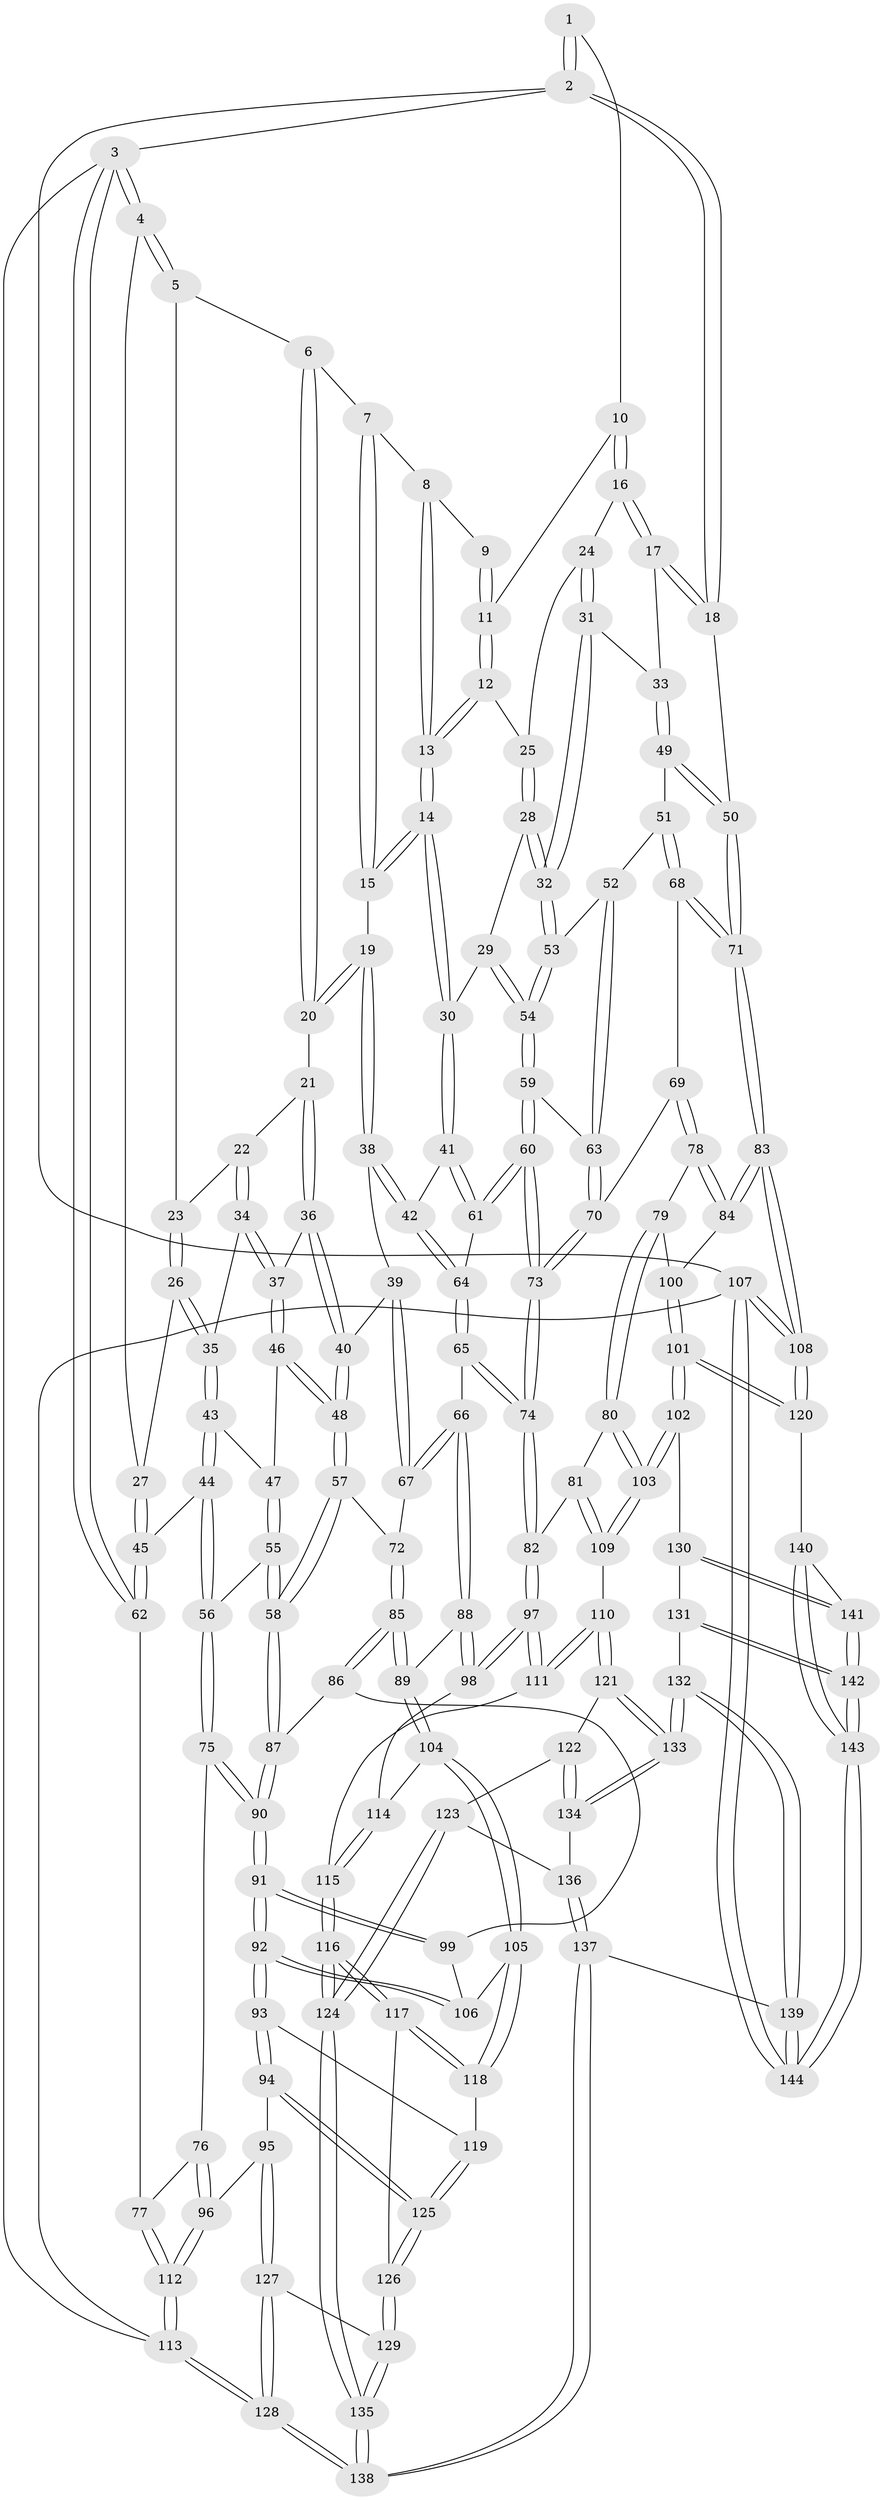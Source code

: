 // Generated by graph-tools (version 1.1) at 2025/27/03/09/25 03:27:09]
// undirected, 144 vertices, 357 edges
graph export_dot {
graph [start="1"]
  node [color=gray90,style=filled];
  1 [pos="+0.8505438963672277+0"];
  2 [pos="+1+0"];
  3 [pos="+0+0"];
  4 [pos="+0+0"];
  5 [pos="+0.14220493829811823+0"];
  6 [pos="+0.45402911251040706+0"];
  7 [pos="+0.5503691337616147+0"];
  8 [pos="+0.7209777350065358+0"];
  9 [pos="+0.7638337044433865+0"];
  10 [pos="+0.8752183894255325+0"];
  11 [pos="+0.7870873466536414+0.05333023091439723"];
  12 [pos="+0.7826285222334344+0.06906607052015487"];
  13 [pos="+0.7223437290382948+0.07145497816008912"];
  14 [pos="+0.661934889314548+0.14137967730953346"];
  15 [pos="+0.6162663104345104+0.04482030693350498"];
  16 [pos="+0.8983981359981213+0.05667948648272303"];
  17 [pos="+0.9137444097128504+0.06869027507063986"];
  18 [pos="+1+0.07567764152366079"];
  19 [pos="+0.4502108490484206+0.09488518372696138"];
  20 [pos="+0.43411215122946606+0.07049821378053117"];
  21 [pos="+0.30680542616074874+0.11694272924895899"];
  22 [pos="+0.264529971982411+0.08662623951441369"];
  23 [pos="+0.19589062037841745+0"];
  24 [pos="+0.8391252338663905+0.08649620926971106"];
  25 [pos="+0.8099823295787355+0.08152934102863789"];
  26 [pos="+0.12461045540119003+0.1415149589970966"];
  27 [pos="+0.12000945783499921+0.13981998361023748"];
  28 [pos="+0.7466785439646898+0.19651189628928134"];
  29 [pos="+0.7386866900593786+0.19504397679305327"];
  30 [pos="+0.6566961491385029+0.16756190222155554"];
  31 [pos="+0.8226814406413612+0.19731247294090315"];
  32 [pos="+0.7954585138616308+0.21277288957674723"];
  33 [pos="+0.9189974244699045+0.19372950287668153"];
  34 [pos="+0.17429764803983105+0.1620375174605171"];
  35 [pos="+0.13353657869702992+0.15831754845508697"];
  36 [pos="+0.2958587879307598+0.174780837648976"];
  37 [pos="+0.2270515341520786+0.19677466335894533"];
  38 [pos="+0.510786795049374+0.21218956822054938"];
  39 [pos="+0.49965512886235625+0.22089659702677394"];
  40 [pos="+0.3561616750098893+0.29149535264777865"];
  41 [pos="+0.6566854581256014+0.16756992761051615"];
  42 [pos="+0.5451016100596769+0.21866286141596378"];
  43 [pos="+0.11920179920229888+0.2096469782640361"];
  44 [pos="+0.07753840909663069+0.2618210580868747"];
  45 [pos="+0+0.14600334071152316"];
  46 [pos="+0.2191435164864192+0.23443539401565497"];
  47 [pos="+0.19507664118054488+0.25358476930404933"];
  48 [pos="+0.3366866531469808+0.3231185173197206"];
  49 [pos="+0.9808583161123101+0.24318897449294913"];
  50 [pos="+1+0.27908155414405855"];
  51 [pos="+0.8900215981086094+0.30995198978367394"];
  52 [pos="+0.8225439599188032+0.29473566883314306"];
  53 [pos="+0.8130837628532293+0.2877327656538746"];
  54 [pos="+0.730842775278745+0.3478537819628062"];
  55 [pos="+0.1803103494361129+0.38753419449122123"];
  56 [pos="+0.12109097713566118+0.39086362333516245"];
  57 [pos="+0.33657356985599984+0.3234247100070533"];
  58 [pos="+0.23854108824435746+0.400547785982686"];
  59 [pos="+0.7300736395035762+0.34867676123227087"];
  60 [pos="+0.7208283344201115+0.3577951113501214"];
  61 [pos="+0.7150483897295338+0.35389051824452383"];
  62 [pos="+0+0.1400321870846344"];
  63 [pos="+0.8228869097770225+0.35769118882539513"];
  64 [pos="+0.5890974222170099+0.32861478991200793"];
  65 [pos="+0.5679988974980134+0.4437014587755996"];
  66 [pos="+0.5432887237419112+0.4570066193494069"];
  67 [pos="+0.4730276030794276+0.4297133803424663"];
  68 [pos="+0.8967050808169509+0.3979389253229977"];
  69 [pos="+0.8852267075150525+0.4153255341647427"];
  70 [pos="+0.8289257361999076+0.4116468691643069"];
  71 [pos="+1+0.3121361252863272"];
  72 [pos="+0.43862869358276735+0.430020511106926"];
  73 [pos="+0.738340675443253+0.4458032423755577"];
  74 [pos="+0.718593759730571+0.4893437313207631"];
  75 [pos="+0.09276479531378758+0.4134712361283508"];
  76 [pos="+0.07912537436158135+0.41755433470936404"];
  77 [pos="+0+0.43688205235444466"];
  78 [pos="+0.892640479022895+0.43323967028532717"];
  79 [pos="+0.8949132620768467+0.502160850179855"];
  80 [pos="+0.8186050922943446+0.5590924592060175"];
  81 [pos="+0.7253972574227112+0.5030327942495055"];
  82 [pos="+0.7211500360878339+0.4988018880069071"];
  83 [pos="+1+0.5053342164170772"];
  84 [pos="+1+0.5033330645710475"];
  85 [pos="+0.37009044731192076+0.5292350968603624"];
  86 [pos="+0.2798366475724059+0.4722376944484047"];
  87 [pos="+0.25223322948938937+0.43651306309653154"];
  88 [pos="+0.5252711114525973+0.5443206494962011"];
  89 [pos="+0.3926096459979683+0.5988844706402349"];
  90 [pos="+0.15428051752964553+0.614540144138218"];
  91 [pos="+0.1539876902784433+0.6306858890358007"];
  92 [pos="+0.1514966063262102+0.6548755054582259"];
  93 [pos="+0.13835148131300973+0.6741119800301141"];
  94 [pos="+0.12056461343913355+0.6878577803171492"];
  95 [pos="+0.0923313729856055+0.7006388828425874"];
  96 [pos="+0.024715196919681996+0.6902558770294376"];
  97 [pos="+0.6015225941253933+0.6320186964380945"];
  98 [pos="+0.5920984255934757+0.6254341204525705"];
  99 [pos="+0.26660269235409745+0.5216275976337326"];
  100 [pos="+0.9020191631773318+0.5052296804035908"];
  101 [pos="+1+0.7735647619110992"];
  102 [pos="+0.9269821889637074+0.7646414218108932"];
  103 [pos="+0.8850458769345444+0.7426317282552647"];
  104 [pos="+0.39217549602635077+0.6003990583496223"];
  105 [pos="+0.3695036678969843+0.6227924247371454"];
  106 [pos="+0.2630087924396947+0.6182573386599272"];
  107 [pos="+1+1"];
  108 [pos="+1+0.8036955321832028"];
  109 [pos="+0.7233274080660183+0.7404645992399703"];
  110 [pos="+0.6622073914256542+0.753851537209601"];
  111 [pos="+0.6171103740830725+0.688747967229211"];
  112 [pos="+0+0.6944635252936778"];
  113 [pos="+0+1"];
  114 [pos="+0.4584137871813015+0.6562005405403896"];
  115 [pos="+0.4821068493431418+0.7082165675507812"];
  116 [pos="+0.4376654271552471+0.8349019631133863"];
  117 [pos="+0.42388148220560684+0.8246988305056189"];
  118 [pos="+0.34813254741132815+0.7413311017142037"];
  119 [pos="+0.33229706821381416+0.7437839296881932"];
  120 [pos="+1+0.795760003880774"];
  121 [pos="+0.6607772507399117+0.756433144167545"];
  122 [pos="+0.5194032889156399+0.8389940307945367"];
  123 [pos="+0.5124894290981707+0.8418271040470631"];
  124 [pos="+0.4524889696382026+0.859140228667978"];
  125 [pos="+0.25508771210329145+0.8124177526956591"];
  126 [pos="+0.2520842567445324+0.8532203262376218"];
  127 [pos="+0.12956989938036254+0.8785335688337095"];
  128 [pos="+0+1"];
  129 [pos="+0.22815019550214574+0.9014269101486356"];
  130 [pos="+0.899052322456347+0.8011317366899061"];
  131 [pos="+0.7129267405730815+0.9193162410347571"];
  132 [pos="+0.6917753640632189+0.9094516353843249"];
  133 [pos="+0.6832050039423208+0.8971542540710116"];
  134 [pos="+0.6260552989521507+0.9143544702199162"];
  135 [pos="+0.3935307838419644+1"];
  136 [pos="+0.6031828009653447+0.9347937398744608"];
  137 [pos="+0.4889092458738072+1"];
  138 [pos="+0.3986860985582126+1"];
  139 [pos="+0.535532991277239+1"];
  140 [pos="+0.9081949729173012+0.9690082286048981"];
  141 [pos="+0.8083189254812637+0.9752416127478528"];
  142 [pos="+0.7868704621075995+1"];
  143 [pos="+0.7887940614741366+1"];
  144 [pos="+0.7765170233726152+1"];
  1 -- 2;
  1 -- 2;
  1 -- 10;
  2 -- 3;
  2 -- 18;
  2 -- 18;
  2 -- 107;
  3 -- 4;
  3 -- 4;
  3 -- 62;
  3 -- 62;
  3 -- 113;
  4 -- 5;
  4 -- 5;
  4 -- 27;
  5 -- 6;
  5 -- 23;
  6 -- 7;
  6 -- 20;
  6 -- 20;
  7 -- 8;
  7 -- 15;
  7 -- 15;
  8 -- 9;
  8 -- 13;
  8 -- 13;
  9 -- 11;
  9 -- 11;
  10 -- 11;
  10 -- 16;
  10 -- 16;
  11 -- 12;
  11 -- 12;
  12 -- 13;
  12 -- 13;
  12 -- 25;
  13 -- 14;
  13 -- 14;
  14 -- 15;
  14 -- 15;
  14 -- 30;
  14 -- 30;
  15 -- 19;
  16 -- 17;
  16 -- 17;
  16 -- 24;
  17 -- 18;
  17 -- 18;
  17 -- 33;
  18 -- 50;
  19 -- 20;
  19 -- 20;
  19 -- 38;
  19 -- 38;
  20 -- 21;
  21 -- 22;
  21 -- 36;
  21 -- 36;
  22 -- 23;
  22 -- 34;
  22 -- 34;
  23 -- 26;
  23 -- 26;
  24 -- 25;
  24 -- 31;
  24 -- 31;
  25 -- 28;
  25 -- 28;
  26 -- 27;
  26 -- 35;
  26 -- 35;
  27 -- 45;
  27 -- 45;
  28 -- 29;
  28 -- 32;
  28 -- 32;
  29 -- 30;
  29 -- 54;
  29 -- 54;
  30 -- 41;
  30 -- 41;
  31 -- 32;
  31 -- 32;
  31 -- 33;
  32 -- 53;
  32 -- 53;
  33 -- 49;
  33 -- 49;
  34 -- 35;
  34 -- 37;
  34 -- 37;
  35 -- 43;
  35 -- 43;
  36 -- 37;
  36 -- 40;
  36 -- 40;
  37 -- 46;
  37 -- 46;
  38 -- 39;
  38 -- 42;
  38 -- 42;
  39 -- 40;
  39 -- 67;
  39 -- 67;
  40 -- 48;
  40 -- 48;
  41 -- 42;
  41 -- 61;
  41 -- 61;
  42 -- 64;
  42 -- 64;
  43 -- 44;
  43 -- 44;
  43 -- 47;
  44 -- 45;
  44 -- 56;
  44 -- 56;
  45 -- 62;
  45 -- 62;
  46 -- 47;
  46 -- 48;
  46 -- 48;
  47 -- 55;
  47 -- 55;
  48 -- 57;
  48 -- 57;
  49 -- 50;
  49 -- 50;
  49 -- 51;
  50 -- 71;
  50 -- 71;
  51 -- 52;
  51 -- 68;
  51 -- 68;
  52 -- 53;
  52 -- 63;
  52 -- 63;
  53 -- 54;
  53 -- 54;
  54 -- 59;
  54 -- 59;
  55 -- 56;
  55 -- 58;
  55 -- 58;
  56 -- 75;
  56 -- 75;
  57 -- 58;
  57 -- 58;
  57 -- 72;
  58 -- 87;
  58 -- 87;
  59 -- 60;
  59 -- 60;
  59 -- 63;
  60 -- 61;
  60 -- 61;
  60 -- 73;
  60 -- 73;
  61 -- 64;
  62 -- 77;
  63 -- 70;
  63 -- 70;
  64 -- 65;
  64 -- 65;
  65 -- 66;
  65 -- 74;
  65 -- 74;
  66 -- 67;
  66 -- 67;
  66 -- 88;
  66 -- 88;
  67 -- 72;
  68 -- 69;
  68 -- 71;
  68 -- 71;
  69 -- 70;
  69 -- 78;
  69 -- 78;
  70 -- 73;
  70 -- 73;
  71 -- 83;
  71 -- 83;
  72 -- 85;
  72 -- 85;
  73 -- 74;
  73 -- 74;
  74 -- 82;
  74 -- 82;
  75 -- 76;
  75 -- 90;
  75 -- 90;
  76 -- 77;
  76 -- 96;
  76 -- 96;
  77 -- 112;
  77 -- 112;
  78 -- 79;
  78 -- 84;
  78 -- 84;
  79 -- 80;
  79 -- 80;
  79 -- 100;
  80 -- 81;
  80 -- 103;
  80 -- 103;
  81 -- 82;
  81 -- 109;
  81 -- 109;
  82 -- 97;
  82 -- 97;
  83 -- 84;
  83 -- 84;
  83 -- 108;
  83 -- 108;
  84 -- 100;
  85 -- 86;
  85 -- 86;
  85 -- 89;
  85 -- 89;
  86 -- 87;
  86 -- 99;
  87 -- 90;
  87 -- 90;
  88 -- 89;
  88 -- 98;
  88 -- 98;
  89 -- 104;
  89 -- 104;
  90 -- 91;
  90 -- 91;
  91 -- 92;
  91 -- 92;
  91 -- 99;
  91 -- 99;
  92 -- 93;
  92 -- 93;
  92 -- 106;
  92 -- 106;
  93 -- 94;
  93 -- 94;
  93 -- 119;
  94 -- 95;
  94 -- 125;
  94 -- 125;
  95 -- 96;
  95 -- 127;
  95 -- 127;
  96 -- 112;
  96 -- 112;
  97 -- 98;
  97 -- 98;
  97 -- 111;
  97 -- 111;
  98 -- 114;
  99 -- 106;
  100 -- 101;
  100 -- 101;
  101 -- 102;
  101 -- 102;
  101 -- 120;
  101 -- 120;
  102 -- 103;
  102 -- 103;
  102 -- 130;
  103 -- 109;
  103 -- 109;
  104 -- 105;
  104 -- 105;
  104 -- 114;
  105 -- 106;
  105 -- 118;
  105 -- 118;
  107 -- 108;
  107 -- 108;
  107 -- 144;
  107 -- 144;
  107 -- 113;
  108 -- 120;
  108 -- 120;
  109 -- 110;
  110 -- 111;
  110 -- 111;
  110 -- 121;
  110 -- 121;
  111 -- 115;
  112 -- 113;
  112 -- 113;
  113 -- 128;
  113 -- 128;
  114 -- 115;
  114 -- 115;
  115 -- 116;
  115 -- 116;
  116 -- 117;
  116 -- 117;
  116 -- 124;
  116 -- 124;
  117 -- 118;
  117 -- 118;
  117 -- 126;
  118 -- 119;
  119 -- 125;
  119 -- 125;
  120 -- 140;
  121 -- 122;
  121 -- 133;
  121 -- 133;
  122 -- 123;
  122 -- 134;
  122 -- 134;
  123 -- 124;
  123 -- 124;
  123 -- 136;
  124 -- 135;
  124 -- 135;
  125 -- 126;
  125 -- 126;
  126 -- 129;
  126 -- 129;
  127 -- 128;
  127 -- 128;
  127 -- 129;
  128 -- 138;
  128 -- 138;
  129 -- 135;
  129 -- 135;
  130 -- 131;
  130 -- 141;
  130 -- 141;
  131 -- 132;
  131 -- 142;
  131 -- 142;
  132 -- 133;
  132 -- 133;
  132 -- 139;
  132 -- 139;
  133 -- 134;
  133 -- 134;
  134 -- 136;
  135 -- 138;
  135 -- 138;
  136 -- 137;
  136 -- 137;
  137 -- 138;
  137 -- 138;
  137 -- 139;
  139 -- 144;
  139 -- 144;
  140 -- 141;
  140 -- 143;
  140 -- 143;
  141 -- 142;
  141 -- 142;
  142 -- 143;
  142 -- 143;
  143 -- 144;
  143 -- 144;
}
